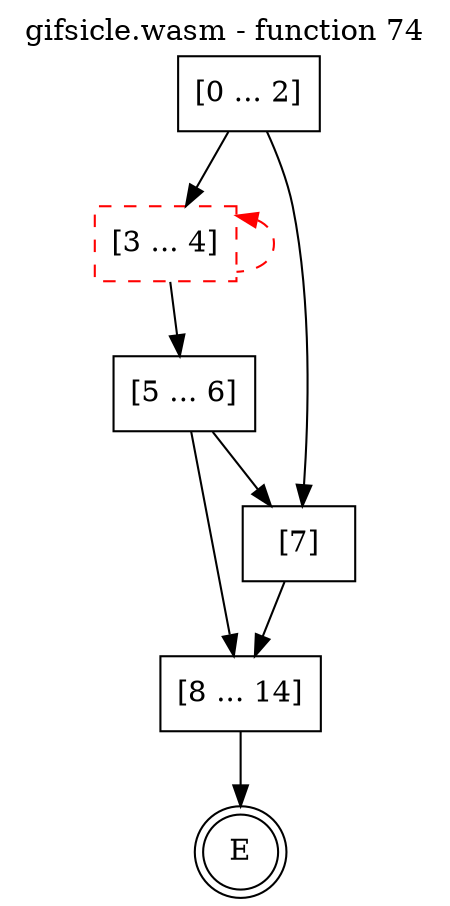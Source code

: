 digraph finite_state_machine {
    label = "gifsicle.wasm - function 74"
    labelloc =  t
    labelfontsize = 16
    labelfontcolor = black
    labelfontname = "Helvetica"
    node [shape = doublecircle]; E ;
    node [shape = box];
    node [shape=box, color=black, style=solid] 0[label="[0 ... 2]"]
    node [shape=box, color=red, style=dashed] 3[label="[3 ... 4]"]
    node [shape=box, color=black, style=solid] 5[label="[5 ... 6]"]
    node [shape=box, color=black, style=solid] 7[label="[7]"]
    node [shape=box, color=black, style=solid] 8[label="[8 ... 14]"]
    0 -> 3;
    0 -> 7;
    3 -> 5;
    3 -> 3[style="dashed" color="red" dir=back];
    5 -> 7;
    5 -> 8;
    7 -> 8;
    8 -> E;
}
